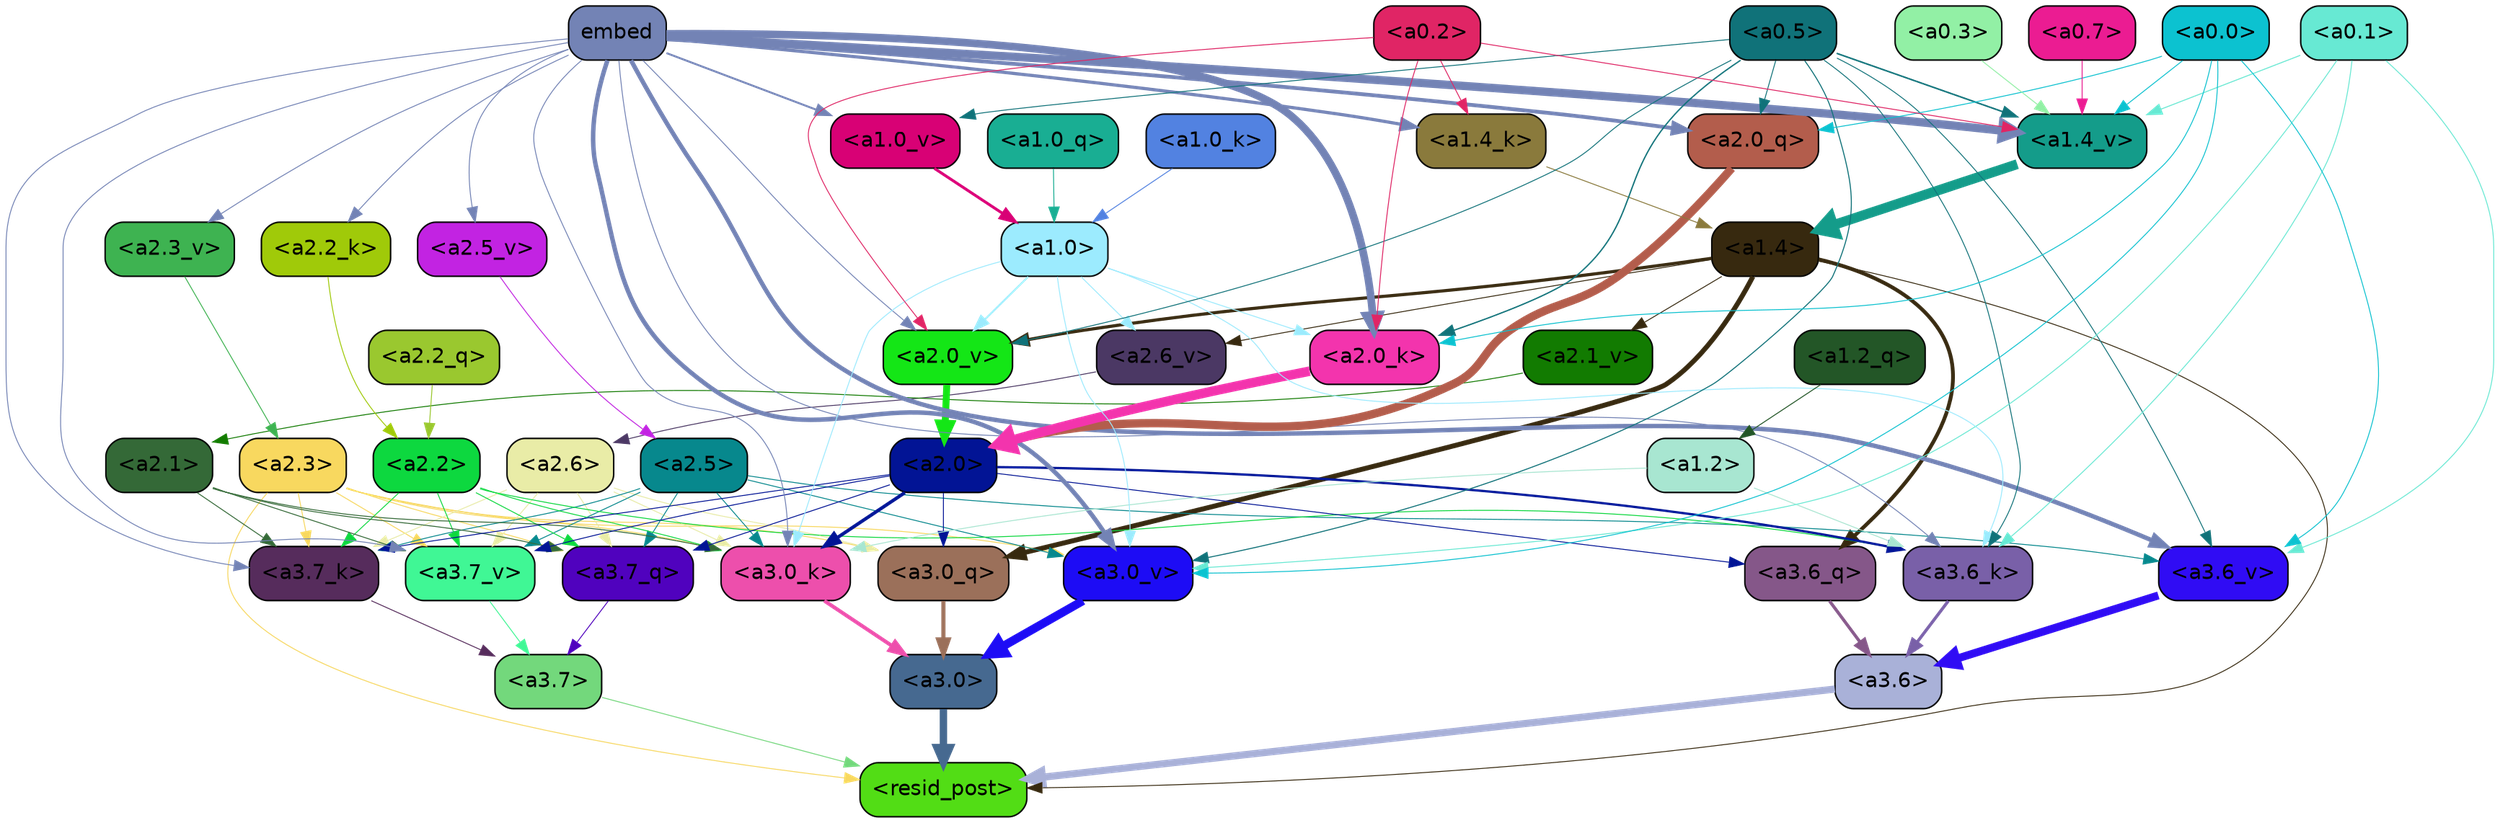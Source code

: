 strict digraph "" {
	graph [bgcolor=transparent,
		layout=dot,
		overlap=false,
		splines=true
	];
	"<a3.7>"	[color=black,
		fillcolor="#73d87c",
		fontname=Helvetica,
		shape=box,
		style="filled, rounded"];
	"<resid_post>"	[color=black,
		fillcolor="#52dd15",
		fontname=Helvetica,
		shape=box,
		style="filled, rounded"];
	"<a3.7>" -> "<resid_post>"	[color="#73d87c",
		penwidth=0.6];
	"<a3.6>"	[color=black,
		fillcolor="#a9b1d8",
		fontname=Helvetica,
		shape=box,
		style="filled, rounded"];
	"<a3.6>" -> "<resid_post>"	[color="#a9b1d8",
		penwidth=4.753257989883423];
	"<a3.0>"	[color=black,
		fillcolor="#466990",
		fontname=Helvetica,
		shape=box,
		style="filled, rounded"];
	"<a3.0>" -> "<resid_post>"	[color="#466990",
		penwidth=4.90053927898407];
	"<a2.3>"	[color=black,
		fillcolor="#f8d85f",
		fontname=Helvetica,
		shape=box,
		style="filled, rounded"];
	"<a2.3>" -> "<resid_post>"	[color="#f8d85f",
		penwidth=0.6];
	"<a3.7_q>"	[color=black,
		fillcolor="#5002be",
		fontname=Helvetica,
		shape=box,
		style="filled, rounded"];
	"<a2.3>" -> "<a3.7_q>"	[color="#f8d85f",
		penwidth=0.6];
	"<a3.0_q>"	[color=black,
		fillcolor="#9b705a",
		fontname=Helvetica,
		shape=box,
		style="filled, rounded"];
	"<a2.3>" -> "<a3.0_q>"	[color="#f8d85f",
		penwidth=0.6];
	"<a3.7_k>"	[color=black,
		fillcolor="#562c5c",
		fontname=Helvetica,
		shape=box,
		style="filled, rounded"];
	"<a2.3>" -> "<a3.7_k>"	[color="#f8d85f",
		penwidth=0.6];
	"<a3.0_k>"	[color=black,
		fillcolor="#ed4fac",
		fontname=Helvetica,
		shape=box,
		style="filled, rounded"];
	"<a2.3>" -> "<a3.0_k>"	[color="#f8d85f",
		penwidth=0.6];
	"<a3.7_v>"	[color=black,
		fillcolor="#40f795",
		fontname=Helvetica,
		shape=box,
		style="filled, rounded"];
	"<a2.3>" -> "<a3.7_v>"	[color="#f8d85f",
		penwidth=0.6];
	"<a3.0_v>"	[color=black,
		fillcolor="#1d0cf5",
		fontname=Helvetica,
		shape=box,
		style="filled, rounded"];
	"<a2.3>" -> "<a3.0_v>"	[color="#f8d85f",
		penwidth=0.6];
	"<a1.4>"	[color=black,
		fillcolor="#37290f",
		fontname=Helvetica,
		shape=box,
		style="filled, rounded"];
	"<a1.4>" -> "<resid_post>"	[color="#37290f",
		penwidth=0.6];
	"<a3.6_q>"	[color=black,
		fillcolor="#855789",
		fontname=Helvetica,
		shape=box,
		style="filled, rounded"];
	"<a1.4>" -> "<a3.6_q>"	[color="#37290f",
		penwidth=2.5149343013763428];
	"<a1.4>" -> "<a3.0_q>"	[color="#37290f",
		penwidth=3.2760138511657715];
	"<a2.6_v>"	[color=black,
		fillcolor="#4b3864",
		fontname=Helvetica,
		shape=box,
		style="filled, rounded"];
	"<a1.4>" -> "<a2.6_v>"	[color="#37290f",
		penwidth=0.6];
	"<a2.1_v>"	[color=black,
		fillcolor="#127b01",
		fontname=Helvetica,
		shape=box,
		style="filled, rounded"];
	"<a1.4>" -> "<a2.1_v>"	[color="#37290f",
		penwidth=0.6];
	"<a2.0_v>"	[color=black,
		fillcolor="#14e616",
		fontname=Helvetica,
		shape=box,
		style="filled, rounded"];
	"<a1.4>" -> "<a2.0_v>"	[color="#37290f",
		penwidth=2.0870713144540787];
	"<a3.7_q>" -> "<a3.7>"	[color="#5002be",
		penwidth=0.6];
	"<a3.6_q>" -> "<a3.6>"	[color="#855789",
		penwidth=2.091020345687866];
	"<a3.0_q>" -> "<a3.0>"	[color="#9b705a",
		penwidth=2.7421876192092896];
	"<a3.7_k>" -> "<a3.7>"	[color="#562c5c",
		penwidth=0.6];
	"<a3.6_k>"	[color=black,
		fillcolor="#7960a8",
		fontname=Helvetica,
		shape=box,
		style="filled, rounded"];
	"<a3.6_k>" -> "<a3.6>"	[color="#7960a8",
		penwidth=2.048597991466522];
	"<a3.0_k>" -> "<a3.0>"	[color="#ed4fac",
		penwidth=2.476402521133423];
	"<a3.7_v>" -> "<a3.7>"	[color="#40f795",
		penwidth=0.6];
	"<a3.6_v>"	[color=black,
		fillcolor="#300cf4",
		fontname=Helvetica,
		shape=box,
		style="filled, rounded"];
	"<a3.6_v>" -> "<a3.6>"	[color="#300cf4",
		penwidth=5.2550448179244995];
	"<a3.0_v>" -> "<a3.0>"	[color="#1d0cf5",
		penwidth=5.652270674705505];
	"<a2.6>"	[color=black,
		fillcolor="#e9eca7",
		fontname=Helvetica,
		shape=box,
		style="filled, rounded"];
	"<a2.6>" -> "<a3.7_q>"	[color="#e9eca7",
		penwidth=0.6];
	"<a2.6>" -> "<a3.0_q>"	[color="#e9eca7",
		penwidth=0.6];
	"<a2.6>" -> "<a3.7_k>"	[color="#e9eca7",
		penwidth=0.6];
	"<a2.6>" -> "<a3.0_k>"	[color="#e9eca7",
		penwidth=0.6];
	"<a2.6>" -> "<a3.7_v>"	[color="#e9eca7",
		penwidth=0.6];
	"<a2.5>"	[color=black,
		fillcolor="#07888d",
		fontname=Helvetica,
		shape=box,
		style="filled, rounded"];
	"<a2.5>" -> "<a3.7_q>"	[color="#07888d",
		penwidth=0.6];
	"<a2.5>" -> "<a3.7_k>"	[color="#07888d",
		penwidth=0.6];
	"<a2.5>" -> "<a3.0_k>"	[color="#07888d",
		penwidth=0.6];
	"<a2.5>" -> "<a3.7_v>"	[color="#07888d",
		penwidth=0.6];
	"<a2.5>" -> "<a3.6_v>"	[color="#07888d",
		penwidth=0.6];
	"<a2.5>" -> "<a3.0_v>"	[color="#07888d",
		penwidth=0.6];
	"<a2.2>"	[color=black,
		fillcolor="#0dd83f",
		fontname=Helvetica,
		shape=box,
		style="filled, rounded"];
	"<a2.2>" -> "<a3.7_q>"	[color="#0dd83f",
		penwidth=0.6];
	"<a2.2>" -> "<a3.7_k>"	[color="#0dd83f",
		penwidth=0.6];
	"<a2.2>" -> "<a3.6_k>"	[color="#0dd83f",
		penwidth=0.6];
	"<a2.2>" -> "<a3.0_k>"	[color="#0dd83f",
		penwidth=0.6];
	"<a2.2>" -> "<a3.7_v>"	[color="#0dd83f",
		penwidth=0.6];
	"<a2.1>"	[color=black,
		fillcolor="#346937",
		fontname=Helvetica,
		shape=box,
		style="filled, rounded"];
	"<a2.1>" -> "<a3.7_q>"	[color="#346937",
		penwidth=0.6];
	"<a2.1>" -> "<a3.7_k>"	[color="#346937",
		penwidth=0.6];
	"<a2.1>" -> "<a3.0_k>"	[color="#346937",
		penwidth=0.6];
	"<a2.1>" -> "<a3.7_v>"	[color="#346937",
		penwidth=0.6];
	"<a2.0>"	[color=black,
		fillcolor="#021495",
		fontname=Helvetica,
		shape=box,
		style="filled, rounded"];
	"<a2.0>" -> "<a3.7_q>"	[color="#021495",
		penwidth=0.6];
	"<a2.0>" -> "<a3.6_q>"	[color="#021495",
		penwidth=0.6];
	"<a2.0>" -> "<a3.0_q>"	[color="#021495",
		penwidth=0.6];
	"<a2.0>" -> "<a3.7_k>"	[color="#021495",
		penwidth=0.6];
	"<a2.0>" -> "<a3.6_k>"	[color="#021495",
		penwidth=1.5290023684501648];
	"<a2.0>" -> "<a3.0_k>"	[color="#021495",
		penwidth=2.2635570764541626];
	"<a2.0>" -> "<a3.7_v>"	[color="#021495",
		penwidth=0.6];
	embed	[color=black,
		fillcolor="#7383b5",
		fontname=Helvetica,
		shape=box,
		style="filled, rounded"];
	embed -> "<a3.7_k>"	[color="#7383b5",
		penwidth=0.6];
	embed -> "<a3.6_k>"	[color="#7383b5",
		penwidth=0.6];
	embed -> "<a3.0_k>"	[color="#7383b5",
		penwidth=0.6];
	embed -> "<a3.7_v>"	[color="#7383b5",
		penwidth=0.6];
	embed -> "<a3.6_v>"	[color="#7383b5",
		penwidth=2.9556376338005066];
	embed -> "<a3.0_v>"	[color="#7383b5",
		penwidth=2.972973108291626];
	"<a2.0_q>"	[color=black,
		fillcolor="#b35d4c",
		fontname=Helvetica,
		shape=box,
		style="filled, rounded"];
	embed -> "<a2.0_q>"	[color="#7383b5",
		penwidth=2.522909115999937];
	"<a2.2_k>"	[color=black,
		fillcolor="#a0ca09",
		fontname=Helvetica,
		shape=box,
		style="filled, rounded"];
	embed -> "<a2.2_k>"	[color="#7383b5",
		penwidth=0.6];
	"<a2.0_k>"	[color=black,
		fillcolor="#f334ad",
		fontname=Helvetica,
		shape=box,
		style="filled, rounded"];
	embed -> "<a2.0_k>"	[color="#7383b5",
		penwidth=5.094568967819214];
	"<a2.5_v>"	[color=black,
		fillcolor="#c223e2",
		fontname=Helvetica,
		shape=box,
		style="filled, rounded"];
	embed -> "<a2.5_v>"	[color="#7383b5",
		penwidth=0.6];
	"<a2.3_v>"	[color=black,
		fillcolor="#3eb351",
		fontname=Helvetica,
		shape=box,
		style="filled, rounded"];
	embed -> "<a2.3_v>"	[color="#7383b5",
		penwidth=0.6];
	embed -> "<a2.0_v>"	[color="#7383b5",
		penwidth=0.6];
	"<a1.4_k>"	[color=black,
		fillcolor="#8a7a3c",
		fontname=Helvetica,
		shape=box,
		style="filled, rounded"];
	embed -> "<a1.4_k>"	[color="#7383b5",
		penwidth=2.115079402923584];
	"<a1.4_v>"	[color=black,
		fillcolor="#149c8a",
		fontname=Helvetica,
		shape=box,
		style="filled, rounded"];
	embed -> "<a1.4_v>"	[color="#7383b5",
		penwidth=5.504090070724487];
	"<a1.0_v>"	[color=black,
		fillcolor="#d80175",
		fontname=Helvetica,
		shape=box,
		style="filled, rounded"];
	embed -> "<a1.0_v>"	[color="#7383b5",
		penwidth=1.2935692071914673];
	"<a1.2>"	[color=black,
		fillcolor="#a8e6d1",
		fontname=Helvetica,
		shape=box,
		style="filled, rounded"];
	"<a1.2>" -> "<a3.6_k>"	[color="#a8e6d1",
		penwidth=0.6];
	"<a1.2>" -> "<a3.0_k>"	[color="#a8e6d1",
		penwidth=0.6];
	"<a1.0>"	[color=black,
		fillcolor="#9cebfe",
		fontname=Helvetica,
		shape=box,
		style="filled, rounded"];
	"<a1.0>" -> "<a3.6_k>"	[color="#9cebfe",
		penwidth=0.6];
	"<a1.0>" -> "<a3.0_k>"	[color="#9cebfe",
		penwidth=0.6];
	"<a1.0>" -> "<a3.0_v>"	[color="#9cebfe",
		penwidth=0.6];
	"<a1.0>" -> "<a2.0_k>"	[color="#9cebfe",
		penwidth=0.6];
	"<a1.0>" -> "<a2.6_v>"	[color="#9cebfe",
		penwidth=0.6];
	"<a1.0>" -> "<a2.0_v>"	[color="#9cebfe",
		penwidth=1.2152502536773682];
	"<a0.5>"	[color=black,
		fillcolor="#107279",
		fontname=Helvetica,
		shape=box,
		style="filled, rounded"];
	"<a0.5>" -> "<a3.6_k>"	[color="#107279",
		penwidth=0.6];
	"<a0.5>" -> "<a3.6_v>"	[color="#107279",
		penwidth=0.6];
	"<a0.5>" -> "<a3.0_v>"	[color="#107279",
		penwidth=0.6790935099124908];
	"<a0.5>" -> "<a2.0_q>"	[color="#107279",
		penwidth=0.6];
	"<a0.5>" -> "<a2.0_k>"	[color="#107279",
		penwidth=0.8835153579711914];
	"<a0.5>" -> "<a2.0_v>"	[color="#107279",
		penwidth=0.6];
	"<a0.5>" -> "<a1.4_v>"	[color="#107279",
		penwidth=1.022335171699524];
	"<a0.5>" -> "<a1.0_v>"	[color="#107279",
		penwidth=0.6];
	"<a0.1>"	[color=black,
		fillcolor="#67e9d3",
		fontname=Helvetica,
		shape=box,
		style="filled, rounded"];
	"<a0.1>" -> "<a3.6_k>"	[color="#67e9d3",
		penwidth=0.6];
	"<a0.1>" -> "<a3.6_v>"	[color="#67e9d3",
		penwidth=0.6];
	"<a0.1>" -> "<a3.0_v>"	[color="#67e9d3",
		penwidth=0.6];
	"<a0.1>" -> "<a1.4_v>"	[color="#67e9d3",
		penwidth=0.6438122987747192];
	"<a0.0>"	[color=black,
		fillcolor="#0cc2d0",
		fontname=Helvetica,
		shape=box,
		style="filled, rounded"];
	"<a0.0>" -> "<a3.6_v>"	[color="#0cc2d0",
		penwidth=0.6];
	"<a0.0>" -> "<a3.0_v>"	[color="#0cc2d0",
		penwidth=0.6];
	"<a0.0>" -> "<a2.0_q>"	[color="#0cc2d0",
		penwidth=0.6];
	"<a0.0>" -> "<a2.0_k>"	[color="#0cc2d0",
		penwidth=0.6];
	"<a0.0>" -> "<a1.4_v>"	[color="#0cc2d0",
		penwidth=0.6];
	"<a2.2_q>"	[color=black,
		fillcolor="#9ac82f",
		fontname=Helvetica,
		shape=box,
		style="filled, rounded"];
	"<a2.2_q>" -> "<a2.2>"	[color="#9ac82f",
		penwidth=0.6];
	"<a2.0_q>" -> "<a2.0>"	[color="#b35d4c",
		penwidth=5.557696580886841];
	"<a2.2_k>" -> "<a2.2>"	[color="#a0ca09",
		penwidth=0.6];
	"<a2.0_k>" -> "<a2.0>"	[color="#f334ad",
		penwidth=6.320472955703735];
	"<a2.6_v>" -> "<a2.6>"	[color="#4b3864",
		penwidth=0.6];
	"<a2.5_v>" -> "<a2.5>"	[color="#c223e2",
		penwidth=0.6];
	"<a2.3_v>" -> "<a2.3>"	[color="#3eb351",
		penwidth=0.6];
	"<a2.1_v>" -> "<a2.1>"	[color="#127b01",
		penwidth=0.6];
	"<a2.0_v>" -> "<a2.0>"	[color="#14e616",
		penwidth=4.611755967140198];
	"<a0.2>"	[color=black,
		fillcolor="#e02565",
		fontname=Helvetica,
		shape=box,
		style="filled, rounded"];
	"<a0.2>" -> "<a2.0_k>"	[color="#e02565",
		penwidth=0.6];
	"<a0.2>" -> "<a2.0_v>"	[color="#e02565",
		penwidth=0.6];
	"<a0.2>" -> "<a1.4_k>"	[color="#e02565",
		penwidth=0.6];
	"<a0.2>" -> "<a1.4_v>"	[color="#e02565",
		penwidth=0.6];
	"<a1.2_q>"	[color=black,
		fillcolor="#235627",
		fontname=Helvetica,
		shape=box,
		style="filled, rounded"];
	"<a1.2_q>" -> "<a1.2>"	[color="#235627",
		penwidth=0.6145738363265991];
	"<a1.0_q>"	[color=black,
		fillcolor="#19ae93",
		fontname=Helvetica,
		shape=box,
		style="filled, rounded"];
	"<a1.0_q>" -> "<a1.0>"	[color="#19ae93",
		penwidth=0.6];
	"<a1.4_k>" -> "<a1.4>"	[color="#8a7a3c",
		penwidth=0.6];
	"<a1.0_k>"	[color=black,
		fillcolor="#5282e1",
		fontname=Helvetica,
		shape=box,
		style="filled, rounded"];
	"<a1.0_k>" -> "<a1.0>"	[color="#5282e1",
		penwidth=0.6];
	"<a1.4_v>" -> "<a1.4>"	[color="#149c8a",
		penwidth=6.5241758823394775];
	"<a1.0_v>" -> "<a1.0>"	[color="#d80175",
		penwidth=1.8809151649475098];
	"<a0.7>"	[color=black,
		fillcolor="#eb1c92",
		fontname=Helvetica,
		shape=box,
		style="filled, rounded"];
	"<a0.7>" -> "<a1.4_v>"	[color="#eb1c92",
		penwidth=0.6];
	"<a0.3>"	[color=black,
		fillcolor="#92f0a5",
		fontname=Helvetica,
		shape=box,
		style="filled, rounded"];
	"<a0.3>" -> "<a1.4_v>"	[color="#92f0a5",
		penwidth=0.6];
}
